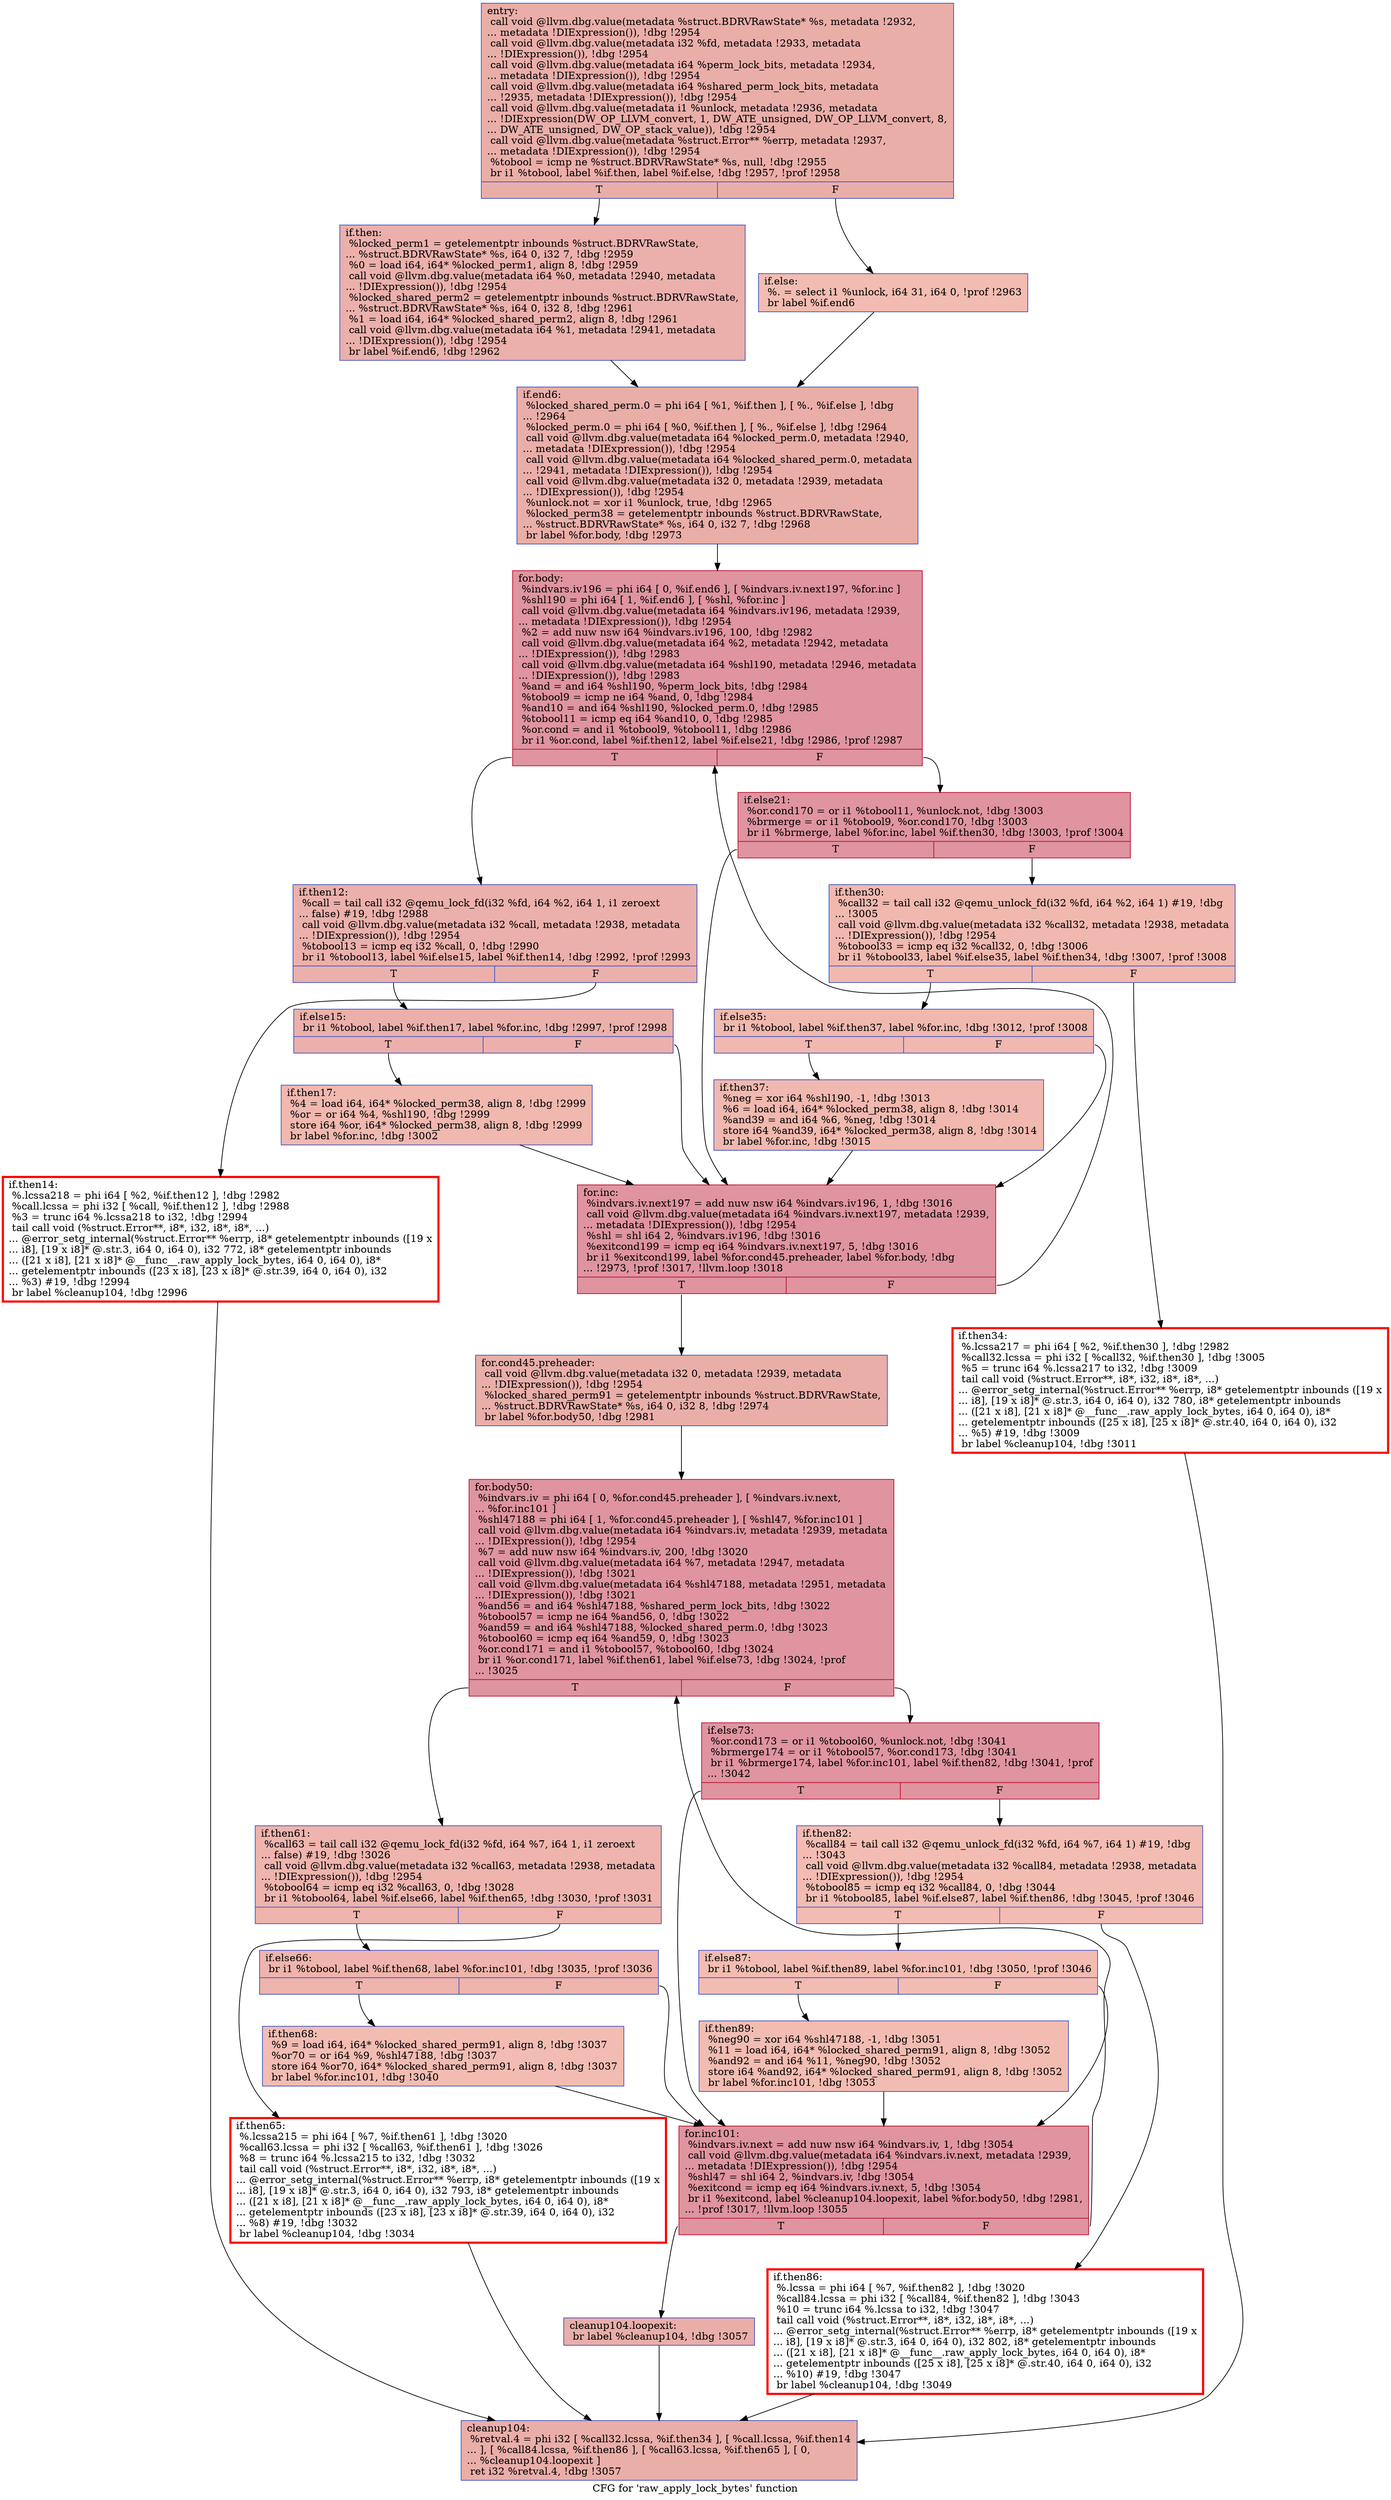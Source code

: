 digraph "CFG for 'raw_apply_lock_bytes' function" {
	label="CFG for 'raw_apply_lock_bytes' function";

	Node0x5558231082f0 [shape=record,color="#3d50c3ff", style=filled, fillcolor="#d0473d70",label="{entry:\l  call void @llvm.dbg.value(metadata %struct.BDRVRawState* %s, metadata !2932,\l... metadata !DIExpression()), !dbg !2954\l  call void @llvm.dbg.value(metadata i32 %fd, metadata !2933, metadata\l... !DIExpression()), !dbg !2954\l  call void @llvm.dbg.value(metadata i64 %perm_lock_bits, metadata !2934,\l... metadata !DIExpression()), !dbg !2954\l  call void @llvm.dbg.value(metadata i64 %shared_perm_lock_bits, metadata\l... !2935, metadata !DIExpression()), !dbg !2954\l  call void @llvm.dbg.value(metadata i1 %unlock, metadata !2936, metadata\l... !DIExpression(DW_OP_LLVM_convert, 1, DW_ATE_unsigned, DW_OP_LLVM_convert, 8,\l... DW_ATE_unsigned, DW_OP_stack_value)), !dbg !2954\l  call void @llvm.dbg.value(metadata %struct.Error** %errp, metadata !2937,\l... metadata !DIExpression()), !dbg !2954\l  %tobool = icmp ne %struct.BDRVRawState* %s, null, !dbg !2955\l  br i1 %tobool, label %if.then, label %if.else, !dbg !2957, !prof !2958\l|{<s0>T|<s1>F}}"];
	Node0x5558231082f0:s0 -> Node0x555823123780;
	Node0x5558231082f0:s1 -> Node0x555823123860;
	Node0x555823123780 [shape=record,color="#3d50c3ff", style=filled, fillcolor="#d24b4070",label="{if.then:                                          \l  %locked_perm1 = getelementptr inbounds %struct.BDRVRawState,\l... %struct.BDRVRawState* %s, i64 0, i32 7, !dbg !2959\l  %0 = load i64, i64* %locked_perm1, align 8, !dbg !2959\l  call void @llvm.dbg.value(metadata i64 %0, metadata !2940, metadata\l... !DIExpression()), !dbg !2954\l  %locked_shared_perm2 = getelementptr inbounds %struct.BDRVRawState,\l... %struct.BDRVRawState* %s, i64 0, i32 8, !dbg !2961\l  %1 = load i64, i64* %locked_shared_perm2, align 8, !dbg !2961\l  call void @llvm.dbg.value(metadata i64 %1, metadata !2941, metadata\l... !DIExpression()), !dbg !2954\l  br label %if.end6, !dbg !2962\l}"];
	Node0x555823123780 -> Node0x5558231237f0;
	Node0x555823123860 [shape=record,color="#3d50c3ff", style=filled, fillcolor="#e1675170",label="{if.else:                                          \l  %. = select i1 %unlock, i64 31, i64 0, !prof !2963\l  br label %if.end6\l}"];
	Node0x555823123860 -> Node0x5558231237f0;
	Node0x5558231237f0 [shape=record,color="#3d50c3ff", style=filled, fillcolor="#d0473d70",label="{if.end6:                                          \l  %locked_shared_perm.0 = phi i64 [ %1, %if.then ], [ %., %if.else ], !dbg\l... !2964\l  %locked_perm.0 = phi i64 [ %0, %if.then ], [ %., %if.else ], !dbg !2964\l  call void @llvm.dbg.value(metadata i64 %locked_perm.0, metadata !2940,\l... metadata !DIExpression()), !dbg !2954\l  call void @llvm.dbg.value(metadata i64 %locked_shared_perm.0, metadata\l... !2941, metadata !DIExpression()), !dbg !2954\l  call void @llvm.dbg.value(metadata i32 0, metadata !2939, metadata\l... !DIExpression()), !dbg !2954\l  %unlock.not = xor i1 %unlock, true, !dbg !2965\l  %locked_perm38 = getelementptr inbounds %struct.BDRVRawState,\l... %struct.BDRVRawState* %s, i64 0, i32 7, !dbg !2968\l  br label %for.body, !dbg !2973\l}"];
	Node0x5558231237f0 -> Node0x555823125400;
	Node0x5558230e4130 [shape=record,color="#3d50c3ff", style=filled, fillcolor="#d0473d70",label="{for.cond45.preheader:                             \l  call void @llvm.dbg.value(metadata i32 0, metadata !2939, metadata\l... !DIExpression()), !dbg !2954\l  %locked_shared_perm91 = getelementptr inbounds %struct.BDRVRawState,\l... %struct.BDRVRawState* %s, i64 0, i32 8, !dbg !2974\l  br label %for.body50, !dbg !2981\l}"];
	Node0x5558230e4130 -> Node0x55582312d220;
	Node0x555823125400 [shape=record,color="#b70d28ff", style=filled, fillcolor="#b70d2870",label="{for.body:                                         \l  %indvars.iv196 = phi i64 [ 0, %if.end6 ], [ %indvars.iv.next197, %for.inc ]\l  %shl190 = phi i64 [ 1, %if.end6 ], [ %shl, %for.inc ]\l  call void @llvm.dbg.value(metadata i64 %indvars.iv196, metadata !2939,\l... metadata !DIExpression()), !dbg !2954\l  %2 = add nuw nsw i64 %indvars.iv196, 100, !dbg !2982\l  call void @llvm.dbg.value(metadata i64 %2, metadata !2942, metadata\l... !DIExpression()), !dbg !2983\l  call void @llvm.dbg.value(metadata i64 %shl190, metadata !2946, metadata\l... !DIExpression()), !dbg !2983\l  %and = and i64 %shl190, %perm_lock_bits, !dbg !2984\l  %tobool9 = icmp ne i64 %and, 0, !dbg !2984\l  %and10 = and i64 %shl190, %locked_perm.0, !dbg !2985\l  %tobool11 = icmp eq i64 %and10, 0, !dbg !2985\l  %or.cond = and i1 %tobool9, %tobool11, !dbg !2986\l  br i1 %or.cond, label %if.then12, label %if.else21, !dbg !2986, !prof !2987\l|{<s0>T|<s1>F}}"];
	Node0x555823125400:s0 -> Node0x5558231266f0;
	Node0x555823125400:s1 -> Node0x5558231267d0;
	Node0x5558231266f0 [shape=record,color="#3d50c3ff", style=filled, fillcolor="#d24b4070",label="{if.then12:                                        \l  %call = tail call i32 @qemu_lock_fd(i32 %fd, i64 %2, i64 1, i1 zeroext\l... false) #19, !dbg !2988\l  call void @llvm.dbg.value(metadata i32 %call, metadata !2938, metadata\l... !DIExpression()), !dbg !2954\l  %tobool13 = icmp eq i32 %call, 0, !dbg !2990\l  br i1 %tobool13, label %if.else15, label %if.then14, !dbg !2992, !prof !2993\l|{<s0>T|<s1>F}}"];
	Node0x5558231266f0:s0 -> Node0x555823127e50;
	Node0x5558231266f0:s1 -> Node0x555823127db0;
	Node0x555823127db0 [shape=record,penwidth=3.0, color="red",label="{if.then14:                                        \l  %.lcssa218 = phi i64 [ %2, %if.then12 ], !dbg !2982\l  %call.lcssa = phi i32 [ %call, %if.then12 ], !dbg !2988\l  %3 = trunc i64 %.lcssa218 to i32, !dbg !2994\l  tail call void (%struct.Error**, i8*, i32, i8*, i8*, ...)\l... @error_setg_internal(%struct.Error** %errp, i8* getelementptr inbounds ([19 x\l... i8], [19 x i8]* @.str.3, i64 0, i64 0), i32 772, i8* getelementptr inbounds\l... ([21 x i8], [21 x i8]* @__func__.raw_apply_lock_bytes, i64 0, i64 0), i8*\l... getelementptr inbounds ([23 x i8], [23 x i8]* @.str.39, i64 0, i64 0), i32\l... %3) #19, !dbg !2994\l  br label %cleanup104, !dbg !2996\l}"];
	Node0x555823127db0 -> Node0x55582312c6e0;
	Node0x555823127e50 [shape=record,color="#3d50c3ff", style=filled, fillcolor="#d24b4070",label="{if.else15:                                        \l  br i1 %tobool, label %if.then17, label %for.inc, !dbg !2997, !prof !2998\l|{<s0>T|<s1>F}}"];
	Node0x555823127e50:s0 -> Node0x555823128da0;
	Node0x555823127e50:s1 -> Node0x555823125350;
	Node0x555823128da0 [shape=record,color="#3d50c3ff", style=filled, fillcolor="#dc5d4a70",label="{if.then17:                                        \l  %4 = load i64, i64* %locked_perm38, align 8, !dbg !2999\l  %or = or i64 %4, %shl190, !dbg !2999\l  store i64 %or, i64* %locked_perm38, align 8, !dbg !2999\l  br label %for.inc, !dbg !3002\l}"];
	Node0x555823128da0 -> Node0x555823125350;
	Node0x5558231267d0 [shape=record,color="#b70d28ff", style=filled, fillcolor="#b70d2870",label="{if.else21:                                        \l  %or.cond170 = or i1 %tobool11, %unlock.not, !dbg !3003\l  %brmerge = or i1 %tobool9, %or.cond170, !dbg !3003\l  br i1 %brmerge, label %for.inc, label %if.then30, !dbg !3003, !prof !3004\l|{<s0>T|<s1>F}}"];
	Node0x5558231267d0:s0 -> Node0x555823125350;
	Node0x5558231267d0:s1 -> Node0x555823129870;
	Node0x555823129870 [shape=record,color="#3d50c3ff", style=filled, fillcolor="#dc5d4a70",label="{if.then30:                                        \l  %call32 = tail call i32 @qemu_unlock_fd(i32 %fd, i64 %2, i64 1) #19, !dbg\l... !3005\l  call void @llvm.dbg.value(metadata i32 %call32, metadata !2938, metadata\l... !DIExpression()), !dbg !2954\l  %tobool33 = icmp eq i32 %call32, 0, !dbg !3006\l  br i1 %tobool33, label %if.else35, label %if.then34, !dbg !3007, !prof !3008\l|{<s0>T|<s1>F}}"];
	Node0x555823129870:s0 -> Node0x55582312b130;
	Node0x555823129870:s1 -> Node0x55582312b090;
	Node0x55582312b090 [shape=record,penwidth=3.0, color="red",label="{if.then34:                                        \l  %.lcssa217 = phi i64 [ %2, %if.then30 ], !dbg !2982\l  %call32.lcssa = phi i32 [ %call32, %if.then30 ], !dbg !3005\l  %5 = trunc i64 %.lcssa217 to i32, !dbg !3009\l  tail call void (%struct.Error**, i8*, i32, i8*, i8*, ...)\l... @error_setg_internal(%struct.Error** %errp, i8* getelementptr inbounds ([19 x\l... i8], [19 x i8]* @.str.3, i64 0, i64 0), i32 780, i8* getelementptr inbounds\l... ([21 x i8], [21 x i8]* @__func__.raw_apply_lock_bytes, i64 0, i64 0), i8*\l... getelementptr inbounds ([25 x i8], [25 x i8]* @.str.40, i64 0, i64 0), i32\l... %5) #19, !dbg !3009\l  br label %cleanup104, !dbg !3011\l}"];
	Node0x55582312b090 -> Node0x55582312c6e0;
	Node0x55582312b130 [shape=record,color="#3d50c3ff", style=filled, fillcolor="#dc5d4a70",label="{if.else35:                                        \l  br i1 %tobool, label %if.then37, label %for.inc, !dbg !3012, !prof !3008\l|{<s0>T|<s1>F}}"];
	Node0x55582312b130:s0 -> Node0x55582312b580;
	Node0x55582312b130:s1 -> Node0x555823125350;
	Node0x55582312b580 [shape=record,color="#3d50c3ff", style=filled, fillcolor="#dc5d4a70",label="{if.then37:                                        \l  %neg = xor i64 %shl190, -1, !dbg !3013\l  %6 = load i64, i64* %locked_perm38, align 8, !dbg !3014\l  %and39 = and i64 %6, %neg, !dbg !3014\l  store i64 %and39, i64* %locked_perm38, align 8, !dbg !3014\l  br label %for.inc, !dbg !3015\l}"];
	Node0x55582312b580 -> Node0x555823125350;
	Node0x555823125350 [shape=record,color="#b70d28ff", style=filled, fillcolor="#b70d2870",label="{for.inc:                                          \l  %indvars.iv.next197 = add nuw nsw i64 %indvars.iv196, 1, !dbg !3016\l  call void @llvm.dbg.value(metadata i64 %indvars.iv.next197, metadata !2939,\l... metadata !DIExpression()), !dbg !2954\l  %shl = shl i64 2, %indvars.iv196, !dbg !3016\l  %exitcond199 = icmp eq i64 %indvars.iv.next197, 5, !dbg !3016\l  br i1 %exitcond199, label %for.cond45.preheader, label %for.body, !dbg\l... !2973, !prof !3017, !llvm.loop !3018\l|{<s0>T|<s1>F}}"];
	Node0x555823125350:s0 -> Node0x5558230e4130;
	Node0x555823125350:s1 -> Node0x555823125400;
	Node0x55582312d220 [shape=record,color="#b70d28ff", style=filled, fillcolor="#b70d2870",label="{for.body50:                                       \l  %indvars.iv = phi i64 [ 0, %for.cond45.preheader ], [ %indvars.iv.next,\l... %for.inc101 ]\l  %shl47188 = phi i64 [ 1, %for.cond45.preheader ], [ %shl47, %for.inc101 ]\l  call void @llvm.dbg.value(metadata i64 %indvars.iv, metadata !2939, metadata\l... !DIExpression()), !dbg !2954\l  %7 = add nuw nsw i64 %indvars.iv, 200, !dbg !3020\l  call void @llvm.dbg.value(metadata i64 %7, metadata !2947, metadata\l... !DIExpression()), !dbg !3021\l  call void @llvm.dbg.value(metadata i64 %shl47188, metadata !2951, metadata\l... !DIExpression()), !dbg !3021\l  %and56 = and i64 %shl47188, %shared_perm_lock_bits, !dbg !3022\l  %tobool57 = icmp ne i64 %and56, 0, !dbg !3022\l  %and59 = and i64 %shl47188, %locked_shared_perm.0, !dbg !3023\l  %tobool60 = icmp eq i64 %and59, 0, !dbg !3023\l  %or.cond171 = and i1 %tobool57, %tobool60, !dbg !3024\l  br i1 %or.cond171, label %if.then61, label %if.else73, !dbg !3024, !prof\l... !3025\l|{<s0>T|<s1>F}}"];
	Node0x55582312d220:s0 -> Node0x555823128050;
	Node0x55582312d220:s1 -> Node0x555823128130;
	Node0x555823128050 [shape=record,color="#3d50c3ff", style=filled, fillcolor="#d8564670",label="{if.then61:                                        \l  %call63 = tail call i32 @qemu_lock_fd(i32 %fd, i64 %7, i64 1, i1 zeroext\l... false) #19, !dbg !3026\l  call void @llvm.dbg.value(metadata i32 %call63, metadata !2938, metadata\l... !DIExpression()), !dbg !2954\l  %tobool64 = icmp eq i32 %call63, 0, !dbg !3028\l  br i1 %tobool64, label %if.else66, label %if.then65, !dbg !3030, !prof !3031\l|{<s0>T|<s1>F}}"];
	Node0x555823128050:s0 -> Node0x55582312f8f0;
	Node0x555823128050:s1 -> Node0x55582312f810;
	Node0x55582312f810 [shape=record,penwidth=3.0, color="red",label="{if.then65:                                        \l  %.lcssa215 = phi i64 [ %7, %if.then61 ], !dbg !3020\l  %call63.lcssa = phi i32 [ %call63, %if.then61 ], !dbg !3026\l  %8 = trunc i64 %.lcssa215 to i32, !dbg !3032\l  tail call void (%struct.Error**, i8*, i32, i8*, i8*, ...)\l... @error_setg_internal(%struct.Error** %errp, i8* getelementptr inbounds ([19 x\l... i8], [19 x i8]* @.str.3, i64 0, i64 0), i32 793, i8* getelementptr inbounds\l... ([21 x i8], [21 x i8]* @__func__.raw_apply_lock_bytes, i64 0, i64 0), i8*\l... getelementptr inbounds ([23 x i8], [23 x i8]* @.str.39, i64 0, i64 0), i32\l... %8) #19, !dbg !3032\l  br label %cleanup104, !dbg !3034\l}"];
	Node0x55582312f810 -> Node0x55582312c6e0;
	Node0x55582312f8f0 [shape=record,color="#3d50c3ff", style=filled, fillcolor="#d8564670",label="{if.else66:                                        \l  br i1 %tobool, label %if.then68, label %for.inc101, !dbg !3035, !prof !3036\l|{<s0>T|<s1>F}}"];
	Node0x55582312f8f0:s0 -> Node0x5558231303b0;
	Node0x55582312f8f0:s1 -> Node0x55582312d190;
	Node0x5558231303b0 [shape=record,color="#3d50c3ff", style=filled, fillcolor="#e1675170",label="{if.then68:                                        \l  %9 = load i64, i64* %locked_shared_perm91, align 8, !dbg !3037\l  %or70 = or i64 %9, %shl47188, !dbg !3037\l  store i64 %or70, i64* %locked_shared_perm91, align 8, !dbg !3037\l  br label %for.inc101, !dbg !3040\l}"];
	Node0x5558231303b0 -> Node0x55582312d190;
	Node0x555823128130 [shape=record,color="#b70d28ff", style=filled, fillcolor="#b70d2870",label="{if.else73:                                        \l  %or.cond173 = or i1 %tobool60, %unlock.not, !dbg !3041\l  %brmerge174 = or i1 %tobool57, %or.cond173, !dbg !3041\l  br i1 %brmerge174, label %for.inc101, label %if.then82, !dbg !3041, !prof\l... !3042\l|{<s0>T|<s1>F}}"];
	Node0x555823128130:s0 -> Node0x55582312d190;
	Node0x555823128130:s1 -> Node0x555823130e80;
	Node0x555823130e80 [shape=record,color="#3d50c3ff", style=filled, fillcolor="#e1675170",label="{if.then82:                                        \l  %call84 = tail call i32 @qemu_unlock_fd(i32 %fd, i64 %7, i64 1) #19, !dbg\l... !3043\l  call void @llvm.dbg.value(metadata i32 %call84, metadata !2938, metadata\l... !DIExpression()), !dbg !2954\l  %tobool85 = icmp eq i32 %call84, 0, !dbg !3044\l  br i1 %tobool85, label %if.else87, label %if.then86, !dbg !3045, !prof !3046\l|{<s0>T|<s1>F}}"];
	Node0x555823130e80:s0 -> Node0x555823131f90;
	Node0x555823130e80:s1 -> Node0x555823131eb0;
	Node0x555823131eb0 [shape=record,penwidth=3.0, color="red",label="{if.then86:                                        \l  %.lcssa = phi i64 [ %7, %if.then82 ], !dbg !3020\l  %call84.lcssa = phi i32 [ %call84, %if.then82 ], !dbg !3043\l  %10 = trunc i64 %.lcssa to i32, !dbg !3047\l  tail call void (%struct.Error**, i8*, i32, i8*, i8*, ...)\l... @error_setg_internal(%struct.Error** %errp, i8* getelementptr inbounds ([19 x\l... i8], [19 x i8]* @.str.3, i64 0, i64 0), i32 802, i8* getelementptr inbounds\l... ([21 x i8], [21 x i8]* @__func__.raw_apply_lock_bytes, i64 0, i64 0), i8*\l... getelementptr inbounds ([25 x i8], [25 x i8]* @.str.40, i64 0, i64 0), i32\l... %10) #19, !dbg !3047\l  br label %cleanup104, !dbg !3049\l}"];
	Node0x555823131eb0 -> Node0x55582312c6e0;
	Node0x555823131f90 [shape=record,color="#3d50c3ff", style=filled, fillcolor="#e1675170",label="{if.else87:                                        \l  br i1 %tobool, label %if.then89, label %for.inc101, !dbg !3050, !prof !3046\l|{<s0>T|<s1>F}}"];
	Node0x555823131f90:s0 -> Node0x555823132420;
	Node0x555823131f90:s1 -> Node0x55582312d190;
	Node0x555823132420 [shape=record,color="#3d50c3ff", style=filled, fillcolor="#e1675170",label="{if.then89:                                        \l  %neg90 = xor i64 %shl47188, -1, !dbg !3051\l  %11 = load i64, i64* %locked_shared_perm91, align 8, !dbg !3052\l  %and92 = and i64 %11, %neg90, !dbg !3052\l  store i64 %and92, i64* %locked_shared_perm91, align 8, !dbg !3052\l  br label %for.inc101, !dbg !3053\l}"];
	Node0x555823132420 -> Node0x55582312d190;
	Node0x55582312d190 [shape=record,color="#b70d28ff", style=filled, fillcolor="#b70d2870",label="{for.inc101:                                       \l  %indvars.iv.next = add nuw nsw i64 %indvars.iv, 1, !dbg !3054\l  call void @llvm.dbg.value(metadata i64 %indvars.iv.next, metadata !2939,\l... metadata !DIExpression()), !dbg !2954\l  %shl47 = shl i64 2, %indvars.iv, !dbg !3054\l  %exitcond = icmp eq i64 %indvars.iv.next, 5, !dbg !3054\l  br i1 %exitcond, label %cleanup104.loopexit, label %for.body50, !dbg !2981,\l... !prof !3017, !llvm.loop !3055\l|{<s0>T|<s1>F}}"];
	Node0x55582312d190:s0 -> Node0x555823105230;
	Node0x55582312d190:s1 -> Node0x55582312d220;
	Node0x555823105230 [shape=record,color="#3d50c3ff", style=filled, fillcolor="#d0473d70",label="{cleanup104.loopexit:                              \l  br label %cleanup104, !dbg !3057\l}"];
	Node0x555823105230 -> Node0x55582312c6e0;
	Node0x55582312c6e0 [shape=record,color="#3d50c3ff", style=filled, fillcolor="#d0473d70",label="{cleanup104:                                       \l  %retval.4 = phi i32 [ %call32.lcssa, %if.then34 ], [ %call.lcssa, %if.then14\l... ], [ %call84.lcssa, %if.then86 ], [ %call63.lcssa, %if.then65 ], [ 0,\l... %cleanup104.loopexit ]\l  ret i32 %retval.4, !dbg !3057\l}"];
}
